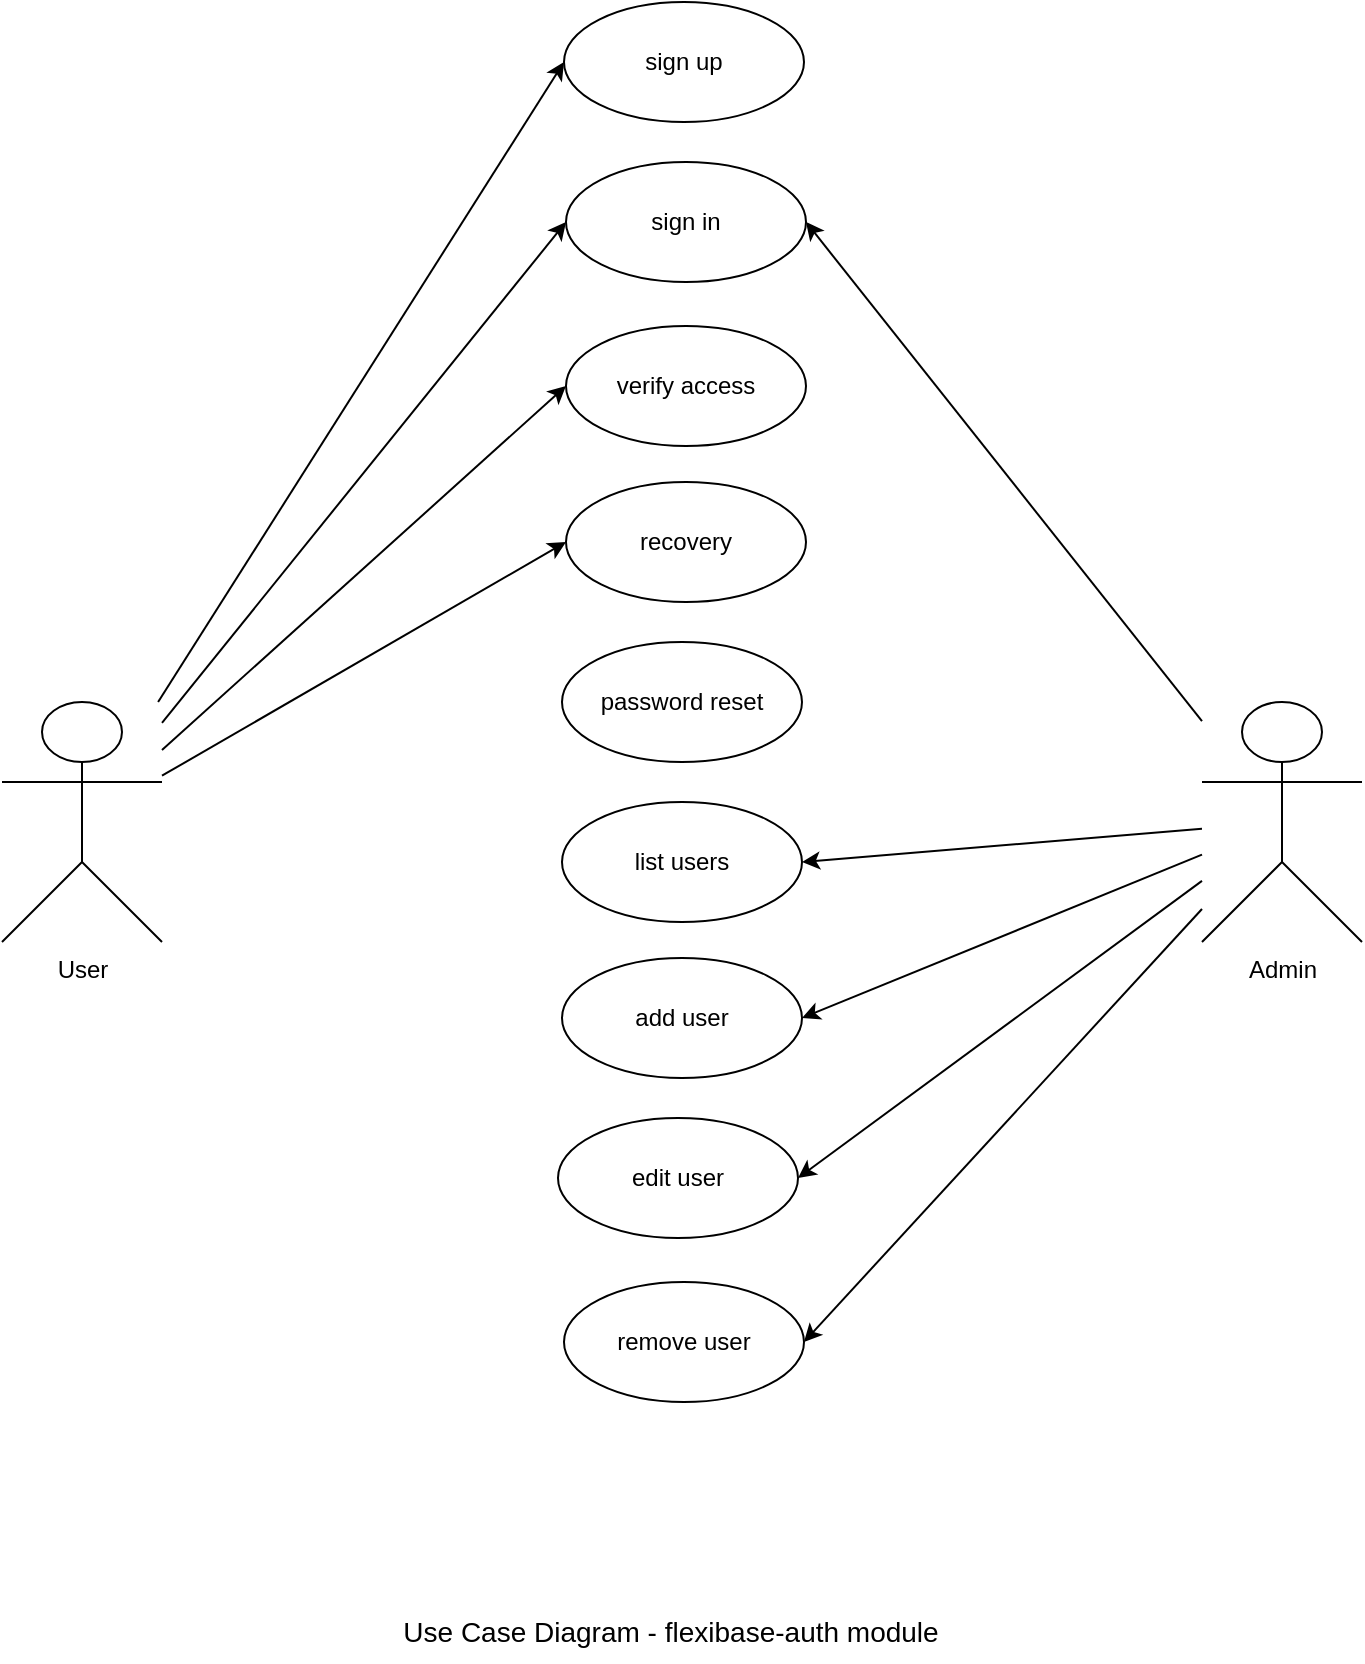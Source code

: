 <mxfile version="24.8.2">
  <diagram name="Page-1" id="Ngv0-qLj1KZr1NmHaaN_">
    <mxGraphModel dx="1434" dy="780" grid="1" gridSize="10" guides="1" tooltips="1" connect="1" arrows="1" fold="1" page="1" pageScale="1" pageWidth="827" pageHeight="1169" math="0" shadow="0">
      <root>
        <mxCell id="0" />
        <mxCell id="1" parent="0" />
        <mxCell id="e6d4Bs1kVbdJXmH7IMhu-4" value="User" style="shape=umlActor;verticalLabelPosition=bottom;verticalAlign=top;html=1;outlineConnect=0;" parent="1" vertex="1">
          <mxGeometry x="80" y="520" width="80" height="120" as="geometry" />
        </mxCell>
        <mxCell id="e6d4Bs1kVbdJXmH7IMhu-5" value="Admin" style="shape=umlActor;verticalLabelPosition=bottom;verticalAlign=top;html=1;outlineConnect=0;" parent="1" vertex="1">
          <mxGeometry x="680" y="520" width="80" height="120" as="geometry" />
        </mxCell>
        <mxCell id="e6d4Bs1kVbdJXmH7IMhu-7" value="sign up" style="ellipse;whiteSpace=wrap;html=1;align=center;" parent="1" vertex="1">
          <mxGeometry x="361" y="170" width="120" height="60" as="geometry" />
        </mxCell>
        <mxCell id="e6d4Bs1kVbdJXmH7IMhu-8" value="sign in" style="ellipse;whiteSpace=wrap;html=1;align=center;" parent="1" vertex="1">
          <mxGeometry x="362" y="250" width="120" height="60" as="geometry" />
        </mxCell>
        <mxCell id="e6d4Bs1kVbdJXmH7IMhu-9" value="verify access" style="ellipse;whiteSpace=wrap;html=1;align=center;" parent="1" vertex="1">
          <mxGeometry x="362" y="332" width="120" height="60" as="geometry" />
        </mxCell>
        <mxCell id="e6d4Bs1kVbdJXmH7IMhu-10" value="recovery" style="ellipse;whiteSpace=wrap;html=1;align=center;" parent="1" vertex="1">
          <mxGeometry x="362" y="410" width="120" height="60" as="geometry" />
        </mxCell>
        <mxCell id="e6d4Bs1kVbdJXmH7IMhu-11" value="password reset" style="ellipse;whiteSpace=wrap;html=1;align=center;" parent="1" vertex="1">
          <mxGeometry x="360" y="490" width="120" height="60" as="geometry" />
        </mxCell>
        <mxCell id="e6d4Bs1kVbdJXmH7IMhu-75" value="list users" style="ellipse;whiteSpace=wrap;html=1;align=center;" parent="1" vertex="1">
          <mxGeometry x="360" y="570" width="120" height="60" as="geometry" />
        </mxCell>
        <mxCell id="e6d4Bs1kVbdJXmH7IMhu-76" value="add user" style="ellipse;whiteSpace=wrap;html=1;align=center;" parent="1" vertex="1">
          <mxGeometry x="360" y="648" width="120" height="60" as="geometry" />
        </mxCell>
        <mxCell id="e6d4Bs1kVbdJXmH7IMhu-77" value="edit user" style="ellipse;whiteSpace=wrap;html=1;align=center;" parent="1" vertex="1">
          <mxGeometry x="358" y="728" width="120" height="60" as="geometry" />
        </mxCell>
        <mxCell id="e6d4Bs1kVbdJXmH7IMhu-79" value="remove user" style="ellipse;whiteSpace=wrap;html=1;align=center;" parent="1" vertex="1">
          <mxGeometry x="361" y="810" width="120" height="60" as="geometry" />
        </mxCell>
        <mxCell id="e6d4Bs1kVbdJXmH7IMhu-83" value="&lt;font style=&quot;font-size: 14px;&quot;&gt;Use Case Diagram - flexibase-auth module&lt;/font&gt;" style="text;html=1;align=center;verticalAlign=middle;resizable=0;points=[];autosize=1;strokeColor=none;fillColor=none;" parent="1" vertex="1">
          <mxGeometry x="269" y="970" width="290" height="30" as="geometry" />
        </mxCell>
        <mxCell id="WXZhwg0EZCAnPt1mYIEM-1" value="" style="endArrow=classic;html=1;rounded=0;entryX=0;entryY=0.5;entryDx=0;entryDy=0;" edge="1" parent="1" source="e6d4Bs1kVbdJXmH7IMhu-4" target="e6d4Bs1kVbdJXmH7IMhu-7">
          <mxGeometry width="50" height="50" relative="1" as="geometry">
            <mxPoint x="390" y="430" as="sourcePoint" />
            <mxPoint x="440" y="380" as="targetPoint" />
          </mxGeometry>
        </mxCell>
        <mxCell id="WXZhwg0EZCAnPt1mYIEM-3" value="" style="endArrow=classic;html=1;rounded=0;entryX=0;entryY=0.5;entryDx=0;entryDy=0;" edge="1" parent="1" source="e6d4Bs1kVbdJXmH7IMhu-4" target="e6d4Bs1kVbdJXmH7IMhu-8">
          <mxGeometry width="50" height="50" relative="1" as="geometry">
            <mxPoint x="390" y="430" as="sourcePoint" />
            <mxPoint x="440" y="380" as="targetPoint" />
          </mxGeometry>
        </mxCell>
        <mxCell id="WXZhwg0EZCAnPt1mYIEM-4" value="" style="endArrow=classic;html=1;rounded=0;entryX=0;entryY=0.5;entryDx=0;entryDy=0;" edge="1" parent="1" source="e6d4Bs1kVbdJXmH7IMhu-4" target="e6d4Bs1kVbdJXmH7IMhu-9">
          <mxGeometry width="50" height="50" relative="1" as="geometry">
            <mxPoint x="390" y="530" as="sourcePoint" />
            <mxPoint x="440" y="480" as="targetPoint" />
          </mxGeometry>
        </mxCell>
        <mxCell id="WXZhwg0EZCAnPt1mYIEM-5" value="" style="endArrow=classic;html=1;rounded=0;entryX=0;entryY=0.5;entryDx=0;entryDy=0;" edge="1" parent="1" source="e6d4Bs1kVbdJXmH7IMhu-4" target="e6d4Bs1kVbdJXmH7IMhu-10">
          <mxGeometry width="50" height="50" relative="1" as="geometry">
            <mxPoint x="390" y="530" as="sourcePoint" />
            <mxPoint x="440" y="480" as="targetPoint" />
          </mxGeometry>
        </mxCell>
        <mxCell id="WXZhwg0EZCAnPt1mYIEM-6" value="" style="endArrow=classic;html=1;rounded=0;entryX=1;entryY=0.5;entryDx=0;entryDy=0;" edge="1" parent="1" source="e6d4Bs1kVbdJXmH7IMhu-5" target="e6d4Bs1kVbdJXmH7IMhu-8">
          <mxGeometry width="50" height="50" relative="1" as="geometry">
            <mxPoint x="390" y="630" as="sourcePoint" />
            <mxPoint x="610" y="320" as="targetPoint" />
          </mxGeometry>
        </mxCell>
        <mxCell id="WXZhwg0EZCAnPt1mYIEM-7" value="" style="endArrow=classic;html=1;rounded=0;entryX=1;entryY=0.5;entryDx=0;entryDy=0;" edge="1" parent="1" source="e6d4Bs1kVbdJXmH7IMhu-5" target="e6d4Bs1kVbdJXmH7IMhu-75">
          <mxGeometry width="50" height="50" relative="1" as="geometry">
            <mxPoint x="390" y="630" as="sourcePoint" />
            <mxPoint x="440" y="580" as="targetPoint" />
          </mxGeometry>
        </mxCell>
        <mxCell id="WXZhwg0EZCAnPt1mYIEM-8" value="" style="endArrow=classic;html=1;rounded=0;entryX=1;entryY=0.5;entryDx=0;entryDy=0;" edge="1" parent="1" source="e6d4Bs1kVbdJXmH7IMhu-5" target="e6d4Bs1kVbdJXmH7IMhu-76">
          <mxGeometry width="50" height="50" relative="1" as="geometry">
            <mxPoint x="390" y="630" as="sourcePoint" />
            <mxPoint x="440" y="580" as="targetPoint" />
          </mxGeometry>
        </mxCell>
        <mxCell id="WXZhwg0EZCAnPt1mYIEM-9" value="" style="endArrow=classic;html=1;rounded=0;entryX=1;entryY=0.5;entryDx=0;entryDy=0;" edge="1" parent="1" source="e6d4Bs1kVbdJXmH7IMhu-5" target="e6d4Bs1kVbdJXmH7IMhu-77">
          <mxGeometry width="50" height="50" relative="1" as="geometry">
            <mxPoint x="390" y="630" as="sourcePoint" />
            <mxPoint x="440" y="580" as="targetPoint" />
          </mxGeometry>
        </mxCell>
        <mxCell id="WXZhwg0EZCAnPt1mYIEM-10" value="" style="endArrow=classic;html=1;rounded=0;entryX=1;entryY=0.5;entryDx=0;entryDy=0;" edge="1" parent="1" source="e6d4Bs1kVbdJXmH7IMhu-5" target="e6d4Bs1kVbdJXmH7IMhu-79">
          <mxGeometry width="50" height="50" relative="1" as="geometry">
            <mxPoint x="390" y="630" as="sourcePoint" />
            <mxPoint x="440" y="580" as="targetPoint" />
          </mxGeometry>
        </mxCell>
      </root>
    </mxGraphModel>
  </diagram>
</mxfile>
